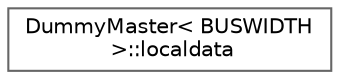 digraph "Graphical Class Hierarchy"
{
 // LATEX_PDF_SIZE
  bgcolor="transparent";
  edge [fontname=Helvetica,fontsize=10,labelfontname=Helvetica,labelfontsize=10];
  node [fontname=Helvetica,fontsize=10,shape=box,height=0.2,width=0.4];
  rankdir="LR";
  Node0 [id="Node000000",label="DummyMaster\< BUSWIDTH\l \>::localdata",height=0.2,width=0.4,color="grey40", fillcolor="white", style="filled",URL="$struct_dummy_master_1_1localdata.html",tooltip=" "];
}
